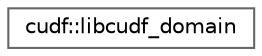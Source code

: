 digraph "类继承关系图"
{
 // LATEX_PDF_SIZE
  bgcolor="transparent";
  edge [fontname=Helvetica,fontsize=10,labelfontname=Helvetica,labelfontsize=10];
  node [fontname=Helvetica,fontsize=10,shape=box,height=0.2,width=0.4];
  rankdir="LR";
  Node0 [id="Node000000",label="cudf::libcudf_domain",height=0.2,width=0.4,color="grey40", fillcolor="white", style="filled",URL="$structcudf_1_1libcudf__domain.html",tooltip="Tag type for libcudf's NVTX domain."];
}
